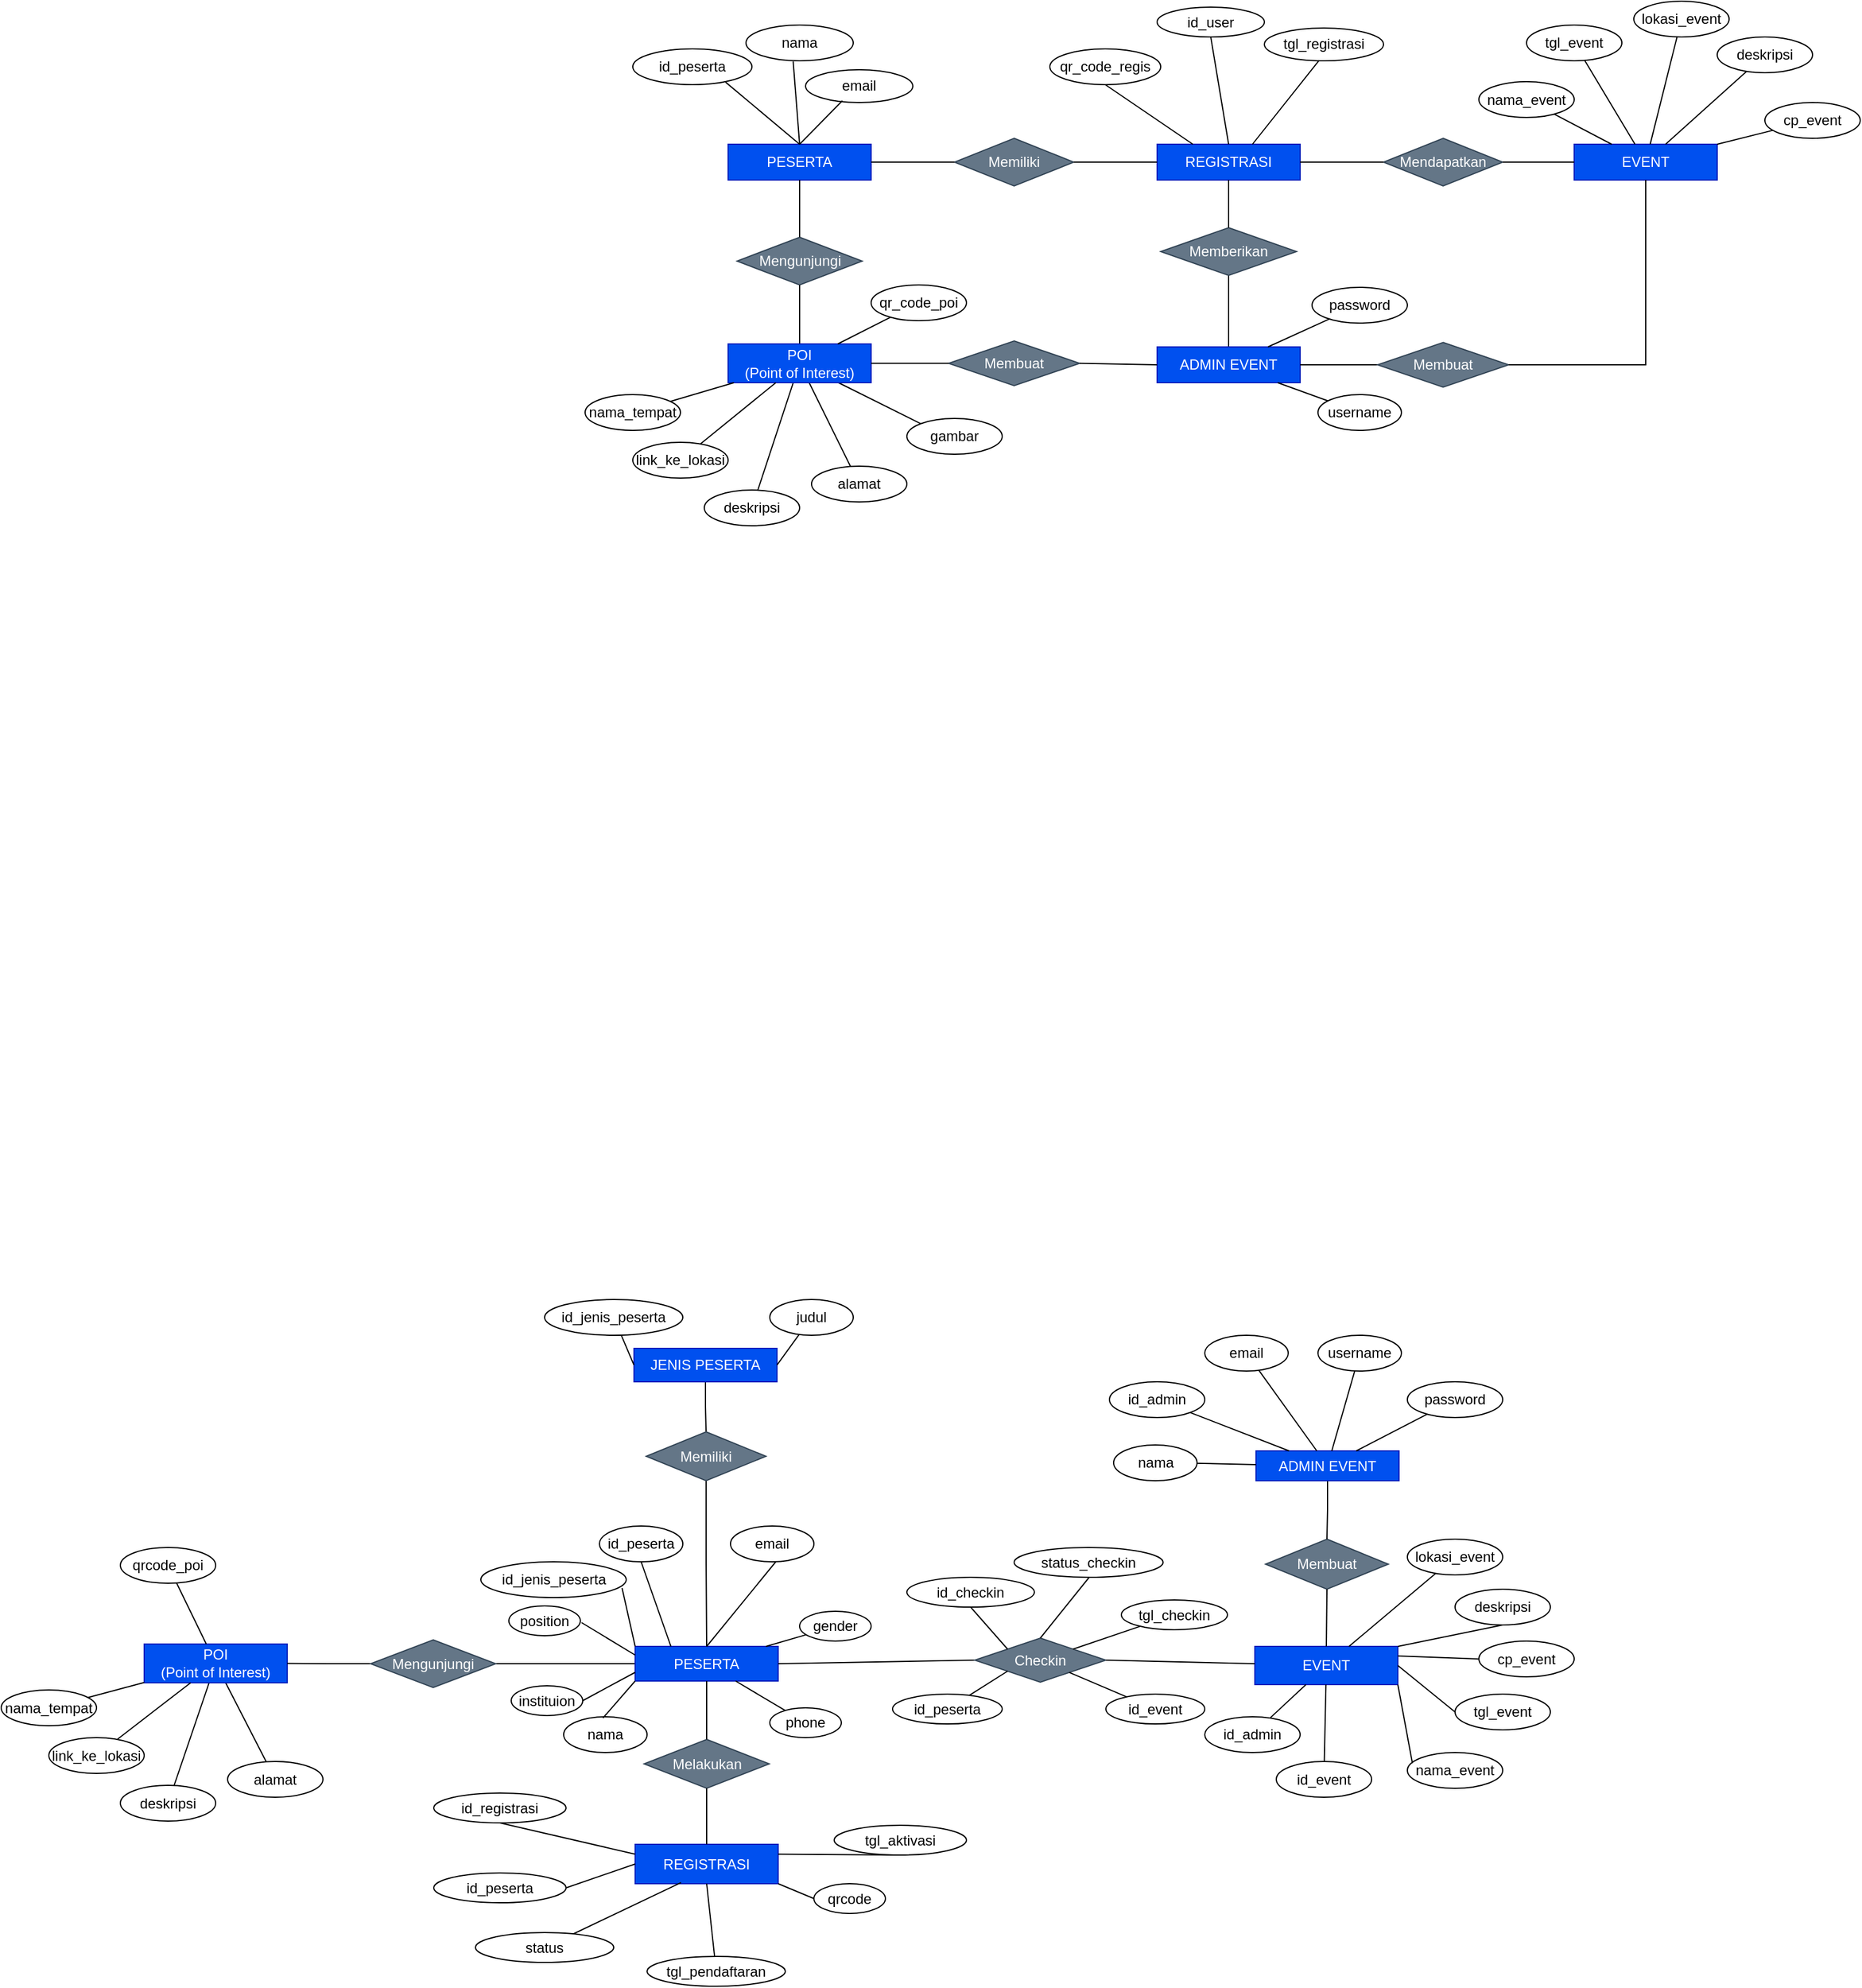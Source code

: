 <mxfile version="28.0.7">
  <diagram name="Page-1" id="OKyLxdBVDZKnVGsT_s5w">
    <mxGraphModel dx="1947" dy="681" grid="1" gridSize="10" guides="1" tooltips="1" connect="1" arrows="1" fold="1" page="1" pageScale="1" pageWidth="850" pageHeight="1100" math="0" shadow="0">
      <root>
        <mxCell id="0" />
        <mxCell id="1" parent="0" />
        <mxCell id="aQkHbzhZn3qy7GX3IeXV-1" value="PESERTA" style="rounded=0;whiteSpace=wrap;html=1;fillColor=#0050ef;strokeColor=#001DBC;fontColor=#ffffff;" vertex="1" parent="1">
          <mxGeometry x="130" y="260" width="120" height="30" as="geometry" />
        </mxCell>
        <mxCell id="aQkHbzhZn3qy7GX3IeXV-2" value="Memiliki" style="rhombus;whiteSpace=wrap;html=1;fillColor=#647687;fontColor=#ffffff;strokeColor=#314354;" vertex="1" parent="1">
          <mxGeometry x="320" y="255" width="100" height="40" as="geometry" />
        </mxCell>
        <mxCell id="aQkHbzhZn3qy7GX3IeXV-3" value="REGISTRASI" style="rounded=0;whiteSpace=wrap;html=1;fillColor=#0050ef;strokeColor=#001DBC;fontColor=#ffffff;" vertex="1" parent="1">
          <mxGeometry x="490" y="260" width="120" height="30" as="geometry" />
        </mxCell>
        <mxCell id="aQkHbzhZn3qy7GX3IeXV-4" value="" style="endArrow=none;html=1;rounded=0;entryX=0;entryY=0.5;entryDx=0;entryDy=0;exitX=1;exitY=0.5;exitDx=0;exitDy=0;" edge="1" parent="1" target="aQkHbzhZn3qy7GX3IeXV-2" source="aQkHbzhZn3qy7GX3IeXV-1">
          <mxGeometry width="50" height="50" relative="1" as="geometry">
            <mxPoint x="250" y="290" as="sourcePoint" />
            <mxPoint x="300" y="240" as="targetPoint" />
          </mxGeometry>
        </mxCell>
        <mxCell id="aQkHbzhZn3qy7GX3IeXV-5" value="id_peserta" style="ellipse;whiteSpace=wrap;html=1;" vertex="1" parent="1">
          <mxGeometry x="50" y="180" width="100" height="30" as="geometry" />
        </mxCell>
        <mxCell id="aQkHbzhZn3qy7GX3IeXV-6" value="nama" style="ellipse;whiteSpace=wrap;html=1;" vertex="1" parent="1">
          <mxGeometry x="145" y="160" width="90" height="30" as="geometry" />
        </mxCell>
        <mxCell id="aQkHbzhZn3qy7GX3IeXV-7" value="email" style="ellipse;whiteSpace=wrap;html=1;" vertex="1" parent="1">
          <mxGeometry x="195" y="197.5" width="90" height="27.5" as="geometry" />
        </mxCell>
        <mxCell id="aQkHbzhZn3qy7GX3IeXV-8" value="" style="endArrow=none;html=1;rounded=0;exitX=0.5;exitY=0;exitDx=0;exitDy=0;entryX=0.779;entryY=0.931;entryDx=0;entryDy=0;entryPerimeter=0;" edge="1" parent="1" source="aQkHbzhZn3qy7GX3IeXV-1" target="aQkHbzhZn3qy7GX3IeXV-5">
          <mxGeometry width="50" height="50" relative="1" as="geometry">
            <mxPoint x="80" y="270" as="sourcePoint" />
            <mxPoint x="130" y="220" as="targetPoint" />
          </mxGeometry>
        </mxCell>
        <mxCell id="aQkHbzhZn3qy7GX3IeXV-9" value="" style="endArrow=none;html=1;rounded=0;exitX=0.5;exitY=0;exitDx=0;exitDy=0;entryX=0.44;entryY=1.019;entryDx=0;entryDy=0;entryPerimeter=0;" edge="1" parent="1" source="aQkHbzhZn3qy7GX3IeXV-1" target="aQkHbzhZn3qy7GX3IeXV-6">
          <mxGeometry width="50" height="50" relative="1" as="geometry">
            <mxPoint x="150" y="260" as="sourcePoint" />
            <mxPoint x="200" y="210" as="targetPoint" />
          </mxGeometry>
        </mxCell>
        <mxCell id="aQkHbzhZn3qy7GX3IeXV-10" value="" style="endArrow=none;html=1;rounded=0;entryX=0.343;entryY=0.946;entryDx=0;entryDy=0;entryPerimeter=0;" edge="1" parent="1" target="aQkHbzhZn3qy7GX3IeXV-7">
          <mxGeometry width="50" height="50" relative="1" as="geometry">
            <mxPoint x="190" y="260" as="sourcePoint" />
            <mxPoint x="270" y="220" as="targetPoint" />
          </mxGeometry>
        </mxCell>
        <mxCell id="aQkHbzhZn3qy7GX3IeXV-11" value="" style="endArrow=none;html=1;rounded=0;entryX=0;entryY=0.5;entryDx=0;entryDy=0;exitX=1;exitY=0.5;exitDx=0;exitDy=0;" edge="1" parent="1" target="aQkHbzhZn3qy7GX3IeXV-3" source="aQkHbzhZn3qy7GX3IeXV-2">
          <mxGeometry width="50" height="50" relative="1" as="geometry">
            <mxPoint x="420" y="290" as="sourcePoint" />
            <mxPoint x="470" y="240" as="targetPoint" />
          </mxGeometry>
        </mxCell>
        <mxCell id="aQkHbzhZn3qy7GX3IeXV-12" value="Mendapatkan" style="rhombus;whiteSpace=wrap;html=1;fillColor=#647687;fontColor=#ffffff;strokeColor=#314354;" vertex="1" parent="1">
          <mxGeometry x="680" y="255" width="100" height="40" as="geometry" />
        </mxCell>
        <mxCell id="aQkHbzhZn3qy7GX3IeXV-13" value="EVENT" style="rounded=0;whiteSpace=wrap;html=1;fillColor=#0050ef;strokeColor=#001DBC;fontColor=#ffffff;" vertex="1" parent="1">
          <mxGeometry x="840" y="260" width="120" height="30" as="geometry" />
        </mxCell>
        <mxCell id="aQkHbzhZn3qy7GX3IeXV-14" value="" style="endArrow=none;html=1;rounded=0;entryX=0;entryY=0.5;entryDx=0;entryDy=0;exitX=1;exitY=0.5;exitDx=0;exitDy=0;" edge="1" parent="1" source="aQkHbzhZn3qy7GX3IeXV-3" target="aQkHbzhZn3qy7GX3IeXV-12">
          <mxGeometry width="50" height="50" relative="1" as="geometry">
            <mxPoint x="610" y="300" as="sourcePoint" />
            <mxPoint x="660" y="250" as="targetPoint" />
          </mxGeometry>
        </mxCell>
        <mxCell id="aQkHbzhZn3qy7GX3IeXV-15" value="" style="endArrow=none;html=1;rounded=0;exitX=1;exitY=0.5;exitDx=0;exitDy=0;entryX=0;entryY=0.5;entryDx=0;entryDy=0;" edge="1" parent="1" source="aQkHbzhZn3qy7GX3IeXV-12" target="aQkHbzhZn3qy7GX3IeXV-13">
          <mxGeometry width="50" height="50" relative="1" as="geometry">
            <mxPoint x="780" y="290" as="sourcePoint" />
            <mxPoint x="840" y="290" as="targetPoint" />
          </mxGeometry>
        </mxCell>
        <mxCell id="aQkHbzhZn3qy7GX3IeXV-17" value="qr_code_regis" style="ellipse;whiteSpace=wrap;html=1;" vertex="1" parent="1">
          <mxGeometry x="400" y="180" width="93" height="30" as="geometry" />
        </mxCell>
        <mxCell id="aQkHbzhZn3qy7GX3IeXV-18" value="id_user" style="ellipse;whiteSpace=wrap;html=1;" vertex="1" parent="1">
          <mxGeometry x="490" y="145" width="90" height="25" as="geometry" />
        </mxCell>
        <mxCell id="aQkHbzhZn3qy7GX3IeXV-19" value="tgl_registrasi" style="ellipse;whiteSpace=wrap;html=1;" vertex="1" parent="1">
          <mxGeometry x="580" y="162.5" width="100" height="27.5" as="geometry" />
        </mxCell>
        <mxCell id="aQkHbzhZn3qy7GX3IeXV-21" value="" style="endArrow=none;html=1;rounded=0;exitX=0.25;exitY=0;exitDx=0;exitDy=0;entryX=0.5;entryY=1;entryDx=0;entryDy=0;" edge="1" parent="1" source="aQkHbzhZn3qy7GX3IeXV-3" target="aQkHbzhZn3qy7GX3IeXV-17">
          <mxGeometry width="50" height="50" relative="1" as="geometry">
            <mxPoint x="470" y="260" as="sourcePoint" />
            <mxPoint x="520" y="210" as="targetPoint" />
          </mxGeometry>
        </mxCell>
        <mxCell id="aQkHbzhZn3qy7GX3IeXV-22" value="" style="endArrow=none;html=1;rounded=0;exitX=0.5;exitY=0;exitDx=0;exitDy=0;entryX=0.5;entryY=1;entryDx=0;entryDy=0;" edge="1" parent="1" source="aQkHbzhZn3qy7GX3IeXV-3" target="aQkHbzhZn3qy7GX3IeXV-18">
          <mxGeometry width="50" height="50" relative="1" as="geometry">
            <mxPoint x="560" y="250" as="sourcePoint" />
            <mxPoint x="570" y="230" as="targetPoint" />
          </mxGeometry>
        </mxCell>
        <mxCell id="aQkHbzhZn3qy7GX3IeXV-23" value="" style="endArrow=none;html=1;rounded=0;entryX=0.46;entryY=0.986;entryDx=0;entryDy=0;entryPerimeter=0;" edge="1" parent="1" target="aQkHbzhZn3qy7GX3IeXV-19">
          <mxGeometry width="50" height="50" relative="1" as="geometry">
            <mxPoint x="570" y="260" as="sourcePoint" />
            <mxPoint x="620" y="210" as="targetPoint" />
          </mxGeometry>
        </mxCell>
        <mxCell id="aQkHbzhZn3qy7GX3IeXV-24" value="Mengunjungi" style="rhombus;whiteSpace=wrap;html=1;fillColor=#647687;fontColor=#ffffff;strokeColor=#314354;" vertex="1" parent="1">
          <mxGeometry x="137.5" y="338" width="105" height="40" as="geometry" />
        </mxCell>
        <mxCell id="aQkHbzhZn3qy7GX3IeXV-68" style="edgeStyle=orthogonalEdgeStyle;rounded=0;orthogonalLoop=1;jettySize=auto;html=1;entryX=0.5;entryY=1;entryDx=0;entryDy=0;endArrow=none;endFill=0;" edge="1" parent="1" source="aQkHbzhZn3qy7GX3IeXV-25" target="aQkHbzhZn3qy7GX3IeXV-24">
          <mxGeometry relative="1" as="geometry" />
        </mxCell>
        <mxCell id="aQkHbzhZn3qy7GX3IeXV-74" style="rounded=0;orthogonalLoop=1;jettySize=auto;html=1;entryX=0;entryY=0;entryDx=0;entryDy=0;endArrow=none;endFill=0;" edge="1" parent="1" source="aQkHbzhZn3qy7GX3IeXV-25" target="aQkHbzhZn3qy7GX3IeXV-64">
          <mxGeometry relative="1" as="geometry" />
        </mxCell>
        <mxCell id="aQkHbzhZn3qy7GX3IeXV-75" style="rounded=0;orthogonalLoop=1;jettySize=auto;html=1;endArrow=none;endFill=0;" edge="1" parent="1" source="aQkHbzhZn3qy7GX3IeXV-25" target="aQkHbzhZn3qy7GX3IeXV-53">
          <mxGeometry relative="1" as="geometry" />
        </mxCell>
        <mxCell id="aQkHbzhZn3qy7GX3IeXV-76" style="rounded=0;orthogonalLoop=1;jettySize=auto;html=1;endArrow=none;endFill=0;" edge="1" parent="1" source="aQkHbzhZn3qy7GX3IeXV-25" target="aQkHbzhZn3qy7GX3IeXV-51">
          <mxGeometry relative="1" as="geometry" />
        </mxCell>
        <mxCell id="aQkHbzhZn3qy7GX3IeXV-25" value="POI&lt;div&gt;(Point of Interest)&lt;/div&gt;" style="rounded=0;whiteSpace=wrap;html=1;fillColor=#0050ef;strokeColor=#001DBC;fontColor=#ffffff;" vertex="1" parent="1">
          <mxGeometry x="130" y="427.5" width="120" height="32.5" as="geometry" />
        </mxCell>
        <mxCell id="aQkHbzhZn3qy7GX3IeXV-26" value="Membuat" style="rhombus;whiteSpace=wrap;html=1;fillColor=#647687;fontColor=#ffffff;strokeColor=#314354;" vertex="1" parent="1">
          <mxGeometry x="315" y="425" width="110" height="37.5" as="geometry" />
        </mxCell>
        <mxCell id="aQkHbzhZn3qy7GX3IeXV-67" style="edgeStyle=orthogonalEdgeStyle;rounded=0;orthogonalLoop=1;jettySize=auto;html=1;entryX=0.5;entryY=1;entryDx=0;entryDy=0;endArrow=none;endFill=0;" edge="1" parent="1" source="aQkHbzhZn3qy7GX3IeXV-27" target="aQkHbzhZn3qy7GX3IeXV-29">
          <mxGeometry relative="1" as="geometry" />
        </mxCell>
        <mxCell id="aQkHbzhZn3qy7GX3IeXV-27" value="ADMIN EVENT" style="rounded=0;whiteSpace=wrap;html=1;fillColor=#0050ef;strokeColor=#001DBC;fontColor=#ffffff;" vertex="1" parent="1">
          <mxGeometry x="490" y="430" width="120" height="30" as="geometry" />
        </mxCell>
        <mxCell id="aQkHbzhZn3qy7GX3IeXV-66" style="edgeStyle=orthogonalEdgeStyle;rounded=0;orthogonalLoop=1;jettySize=auto;html=1;endArrow=none;endFill=0;" edge="1" parent="1" source="aQkHbzhZn3qy7GX3IeXV-28" target="aQkHbzhZn3qy7GX3IeXV-27">
          <mxGeometry relative="1" as="geometry" />
        </mxCell>
        <mxCell id="aQkHbzhZn3qy7GX3IeXV-28" value="Membuat" style="rhombus;whiteSpace=wrap;html=1;fillColor=#647687;fontColor=#ffffff;strokeColor=#314354;" vertex="1" parent="1">
          <mxGeometry x="675" y="426.25" width="110" height="37.5" as="geometry" />
        </mxCell>
        <mxCell id="aQkHbzhZn3qy7GX3IeXV-29" value="Memberikan" style="rhombus;whiteSpace=wrap;html=1;fillColor=#647687;fontColor=#ffffff;strokeColor=#314354;" vertex="1" parent="1">
          <mxGeometry x="493" y="330" width="114" height="40" as="geometry" />
        </mxCell>
        <mxCell id="aQkHbzhZn3qy7GX3IeXV-30" value="" style="endArrow=none;html=1;rounded=0;exitX=0.5;exitY=0;exitDx=0;exitDy=0;entryX=0.5;entryY=1;entryDx=0;entryDy=0;" edge="1" parent="1" source="aQkHbzhZn3qy7GX3IeXV-24" target="aQkHbzhZn3qy7GX3IeXV-1">
          <mxGeometry width="50" height="50" relative="1" as="geometry">
            <mxPoint x="140" y="370" as="sourcePoint" />
            <mxPoint x="190" y="320" as="targetPoint" />
          </mxGeometry>
        </mxCell>
        <mxCell id="aQkHbzhZn3qy7GX3IeXV-32" value="" style="endArrow=none;html=1;rounded=0;entryX=0;entryY=0.5;entryDx=0;entryDy=0;exitX=1;exitY=0.5;exitDx=0;exitDy=0;" edge="1" parent="1" target="aQkHbzhZn3qy7GX3IeXV-26" source="aQkHbzhZn3qy7GX3IeXV-25">
          <mxGeometry width="50" height="50" relative="1" as="geometry">
            <mxPoint x="250" y="550" as="sourcePoint" />
            <mxPoint x="300" y="500" as="targetPoint" />
          </mxGeometry>
        </mxCell>
        <mxCell id="aQkHbzhZn3qy7GX3IeXV-33" value="" style="endArrow=none;html=1;rounded=0;entryX=0;entryY=0.5;entryDx=0;entryDy=0;exitX=1;exitY=0.5;exitDx=0;exitDy=0;" edge="1" parent="1" target="aQkHbzhZn3qy7GX3IeXV-27" source="aQkHbzhZn3qy7GX3IeXV-26">
          <mxGeometry width="50" height="50" relative="1" as="geometry">
            <mxPoint x="430" y="550" as="sourcePoint" />
            <mxPoint x="480" y="500" as="targetPoint" />
          </mxGeometry>
        </mxCell>
        <mxCell id="aQkHbzhZn3qy7GX3IeXV-36" value="" style="endArrow=none;html=1;rounded=0;exitX=0.5;exitY=0;exitDx=0;exitDy=0;entryX=0.5;entryY=1;entryDx=0;entryDy=0;" edge="1" parent="1" source="aQkHbzhZn3qy7GX3IeXV-29" target="aQkHbzhZn3qy7GX3IeXV-3">
          <mxGeometry width="50" height="50" relative="1" as="geometry">
            <mxPoint x="510" y="370" as="sourcePoint" />
            <mxPoint x="560" y="320" as="targetPoint" />
          </mxGeometry>
        </mxCell>
        <mxCell id="aQkHbzhZn3qy7GX3IeXV-37" value="" style="endArrow=none;html=1;rounded=0;entryX=0.5;entryY=1;entryDx=0;entryDy=0;exitX=1;exitY=0.5;exitDx=0;exitDy=0;" edge="1" parent="1" target="aQkHbzhZn3qy7GX3IeXV-13" source="aQkHbzhZn3qy7GX3IeXV-28">
          <mxGeometry width="50" height="50" relative="1" as="geometry">
            <mxPoint x="820" y="550" as="sourcePoint" />
            <mxPoint x="890" y="550" as="targetPoint" />
            <Array as="points">
              <mxPoint x="900" y="445" />
            </Array>
          </mxGeometry>
        </mxCell>
        <mxCell id="aQkHbzhZn3qy7GX3IeXV-86" style="rounded=0;orthogonalLoop=1;jettySize=auto;html=1;endArrow=none;endFill=0;" edge="1" parent="1" source="aQkHbzhZn3qy7GX3IeXV-39" target="aQkHbzhZn3qy7GX3IeXV-13">
          <mxGeometry relative="1" as="geometry" />
        </mxCell>
        <mxCell id="aQkHbzhZn3qy7GX3IeXV-39" value="nama_event" style="ellipse;whiteSpace=wrap;html=1;" vertex="1" parent="1">
          <mxGeometry x="760" y="207.5" width="80" height="30" as="geometry" />
        </mxCell>
        <mxCell id="aQkHbzhZn3qy7GX3IeXV-87" style="rounded=0;orthogonalLoop=1;jettySize=auto;html=1;endArrow=none;endFill=0;" edge="1" parent="1" source="aQkHbzhZn3qy7GX3IeXV-40" target="aQkHbzhZn3qy7GX3IeXV-13">
          <mxGeometry relative="1" as="geometry" />
        </mxCell>
        <mxCell id="aQkHbzhZn3qy7GX3IeXV-40" value="tgl_event" style="ellipse;whiteSpace=wrap;html=1;" vertex="1" parent="1">
          <mxGeometry x="800" y="160" width="80" height="30" as="geometry" />
        </mxCell>
        <mxCell id="aQkHbzhZn3qy7GX3IeXV-88" style="rounded=0;orthogonalLoop=1;jettySize=auto;html=1;endArrow=none;endFill=0;" edge="1" parent="1" source="aQkHbzhZn3qy7GX3IeXV-41" target="aQkHbzhZn3qy7GX3IeXV-13">
          <mxGeometry relative="1" as="geometry" />
        </mxCell>
        <mxCell id="aQkHbzhZn3qy7GX3IeXV-41" value="lokasi_event" style="ellipse;whiteSpace=wrap;html=1;" vertex="1" parent="1">
          <mxGeometry x="890" y="140" width="80" height="30" as="geometry" />
        </mxCell>
        <mxCell id="aQkHbzhZn3qy7GX3IeXV-89" style="rounded=0;orthogonalLoop=1;jettySize=auto;html=1;endArrow=none;endFill=0;" edge="1" parent="1" source="aQkHbzhZn3qy7GX3IeXV-42" target="aQkHbzhZn3qy7GX3IeXV-13">
          <mxGeometry relative="1" as="geometry" />
        </mxCell>
        <mxCell id="aQkHbzhZn3qy7GX3IeXV-42" value="deskripsi" style="ellipse;whiteSpace=wrap;html=1;" vertex="1" parent="1">
          <mxGeometry x="960" y="170" width="80" height="30" as="geometry" />
        </mxCell>
        <mxCell id="aQkHbzhZn3qy7GX3IeXV-90" style="rounded=0;orthogonalLoop=1;jettySize=auto;html=1;endArrow=none;endFill=0;" edge="1" parent="1" source="aQkHbzhZn3qy7GX3IeXV-43" target="aQkHbzhZn3qy7GX3IeXV-13">
          <mxGeometry relative="1" as="geometry" />
        </mxCell>
        <mxCell id="aQkHbzhZn3qy7GX3IeXV-43" value="cp_event" style="ellipse;whiteSpace=wrap;html=1;" vertex="1" parent="1">
          <mxGeometry x="1000" y="225" width="80" height="30" as="geometry" />
        </mxCell>
        <mxCell id="aQkHbzhZn3qy7GX3IeXV-73" style="rounded=0;orthogonalLoop=1;jettySize=auto;html=1;endArrow=none;endFill=0;" edge="1" parent="1" source="aQkHbzhZn3qy7GX3IeXV-50" target="aQkHbzhZn3qy7GX3IeXV-25">
          <mxGeometry relative="1" as="geometry" />
        </mxCell>
        <mxCell id="aQkHbzhZn3qy7GX3IeXV-50" value="nama_tempat" style="ellipse;whiteSpace=wrap;html=1;" vertex="1" parent="1">
          <mxGeometry x="10" y="470" width="80" height="30" as="geometry" />
        </mxCell>
        <mxCell id="aQkHbzhZn3qy7GX3IeXV-51" value="deskripsi" style="ellipse;whiteSpace=wrap;html=1;" vertex="1" parent="1">
          <mxGeometry x="110" y="550" width="80" height="30" as="geometry" />
        </mxCell>
        <mxCell id="aQkHbzhZn3qy7GX3IeXV-77" style="rounded=0;orthogonalLoop=1;jettySize=auto;html=1;endArrow=none;endFill=0;" edge="1" parent="1" source="aQkHbzhZn3qy7GX3IeXV-52" target="aQkHbzhZn3qy7GX3IeXV-25">
          <mxGeometry relative="1" as="geometry" />
        </mxCell>
        <mxCell id="aQkHbzhZn3qy7GX3IeXV-52" value="link_ke_lokasi" style="ellipse;whiteSpace=wrap;html=1;" vertex="1" parent="1">
          <mxGeometry x="50" y="510" width="80" height="30" as="geometry" />
        </mxCell>
        <mxCell id="aQkHbzhZn3qy7GX3IeXV-53" value="alamat" style="ellipse;whiteSpace=wrap;html=1;" vertex="1" parent="1">
          <mxGeometry x="200" y="530" width="80" height="30" as="geometry" />
        </mxCell>
        <mxCell id="aQkHbzhZn3qy7GX3IeXV-71" style="rounded=0;orthogonalLoop=1;jettySize=auto;html=1;endArrow=none;endFill=0;" edge="1" parent="1" source="aQkHbzhZn3qy7GX3IeXV-59" target="aQkHbzhZn3qy7GX3IeXV-27">
          <mxGeometry relative="1" as="geometry" />
        </mxCell>
        <mxCell id="aQkHbzhZn3qy7GX3IeXV-59" value="username" style="ellipse;whiteSpace=wrap;html=1;" vertex="1" parent="1">
          <mxGeometry x="625" y="470" width="70" height="30" as="geometry" />
        </mxCell>
        <mxCell id="aQkHbzhZn3qy7GX3IeXV-70" style="rounded=0;orthogonalLoop=1;jettySize=auto;html=1;endArrow=none;endFill=0;" edge="1" parent="1" source="aQkHbzhZn3qy7GX3IeXV-60" target="aQkHbzhZn3qy7GX3IeXV-27">
          <mxGeometry relative="1" as="geometry" />
        </mxCell>
        <mxCell id="aQkHbzhZn3qy7GX3IeXV-60" value="password" style="ellipse;whiteSpace=wrap;html=1;" vertex="1" parent="1">
          <mxGeometry x="620" y="380" width="80" height="30" as="geometry" />
        </mxCell>
        <mxCell id="aQkHbzhZn3qy7GX3IeXV-64" value="gambar" style="ellipse;whiteSpace=wrap;html=1;" vertex="1" parent="1">
          <mxGeometry x="280" y="490" width="80" height="30" as="geometry" />
        </mxCell>
        <mxCell id="aQkHbzhZn3qy7GX3IeXV-79" style="rounded=0;orthogonalLoop=1;jettySize=auto;html=1;endArrow=none;endFill=0;" edge="1" parent="1" source="aQkHbzhZn3qy7GX3IeXV-78" target="aQkHbzhZn3qy7GX3IeXV-25">
          <mxGeometry relative="1" as="geometry" />
        </mxCell>
        <mxCell id="aQkHbzhZn3qy7GX3IeXV-78" value="qr_code_poi" style="ellipse;whiteSpace=wrap;html=1;" vertex="1" parent="1">
          <mxGeometry x="250" y="378" width="80" height="30" as="geometry" />
        </mxCell>
        <mxCell id="aQkHbzhZn3qy7GX3IeXV-84" style="edgeStyle=orthogonalEdgeStyle;rounded=0;orthogonalLoop=1;jettySize=auto;html=1;exitX=0.5;exitY=1;exitDx=0;exitDy=0;" edge="1" parent="1" source="aQkHbzhZn3qy7GX3IeXV-41" target="aQkHbzhZn3qy7GX3IeXV-41">
          <mxGeometry relative="1" as="geometry" />
        </mxCell>
        <mxCell id="aQkHbzhZn3qy7GX3IeXV-211" style="edgeStyle=orthogonalEdgeStyle;rounded=0;orthogonalLoop=1;jettySize=auto;html=1;entryX=1;entryY=0.5;entryDx=0;entryDy=0;endArrow=none;endFill=0;" edge="1" parent="1" source="aQkHbzhZn3qy7GX3IeXV-92" target="aQkHbzhZn3qy7GX3IeXV-210">
          <mxGeometry relative="1" as="geometry" />
        </mxCell>
        <mxCell id="aQkHbzhZn3qy7GX3IeXV-92" value="PESERTA" style="rounded=0;whiteSpace=wrap;html=1;fillColor=#0050ef;fontColor=#ffffff;strokeColor=#001DBC;" vertex="1" parent="1">
          <mxGeometry x="52" y="1520" width="120" height="29" as="geometry" />
        </mxCell>
        <mxCell id="aQkHbzhZn3qy7GX3IeXV-93" value="REGISTRASI" style="rounded=0;whiteSpace=wrap;html=1;fillColor=#0050ef;fontColor=#ffffff;strokeColor=#001DBC;" vertex="1" parent="1">
          <mxGeometry x="52" y="1686" width="120" height="33" as="geometry" />
        </mxCell>
        <mxCell id="aQkHbzhZn3qy7GX3IeXV-94" value="" style="endArrow=none;html=1;rounded=0;entryX=0;entryY=0.5;entryDx=0;entryDy=0;exitX=1;exitY=0.5;exitDx=0;exitDy=0;" edge="1" parent="1" target="aQkHbzhZn3qy7GX3IeXV-101" source="aQkHbzhZn3qy7GX3IeXV-92">
          <mxGeometry width="50" height="50" relative="1" as="geometry">
            <mxPoint x="172" y="1519" as="sourcePoint" />
            <mxPoint x="249" y="1512" as="targetPoint" />
          </mxGeometry>
        </mxCell>
        <mxCell id="aQkHbzhZn3qy7GX3IeXV-95" value="id_peserta" style="ellipse;whiteSpace=wrap;html=1;" vertex="1" parent="1">
          <mxGeometry x="22" y="1419" width="70" height="30" as="geometry" />
        </mxCell>
        <mxCell id="aQkHbzhZn3qy7GX3IeXV-96" value="nama" style="ellipse;whiteSpace=wrap;html=1;" vertex="1" parent="1">
          <mxGeometry x="-8" y="1579" width="70" height="30" as="geometry" />
        </mxCell>
        <mxCell id="aQkHbzhZn3qy7GX3IeXV-97" value="email" style="ellipse;whiteSpace=wrap;html=1;" vertex="1" parent="1">
          <mxGeometry x="132" y="1419" width="70" height="30" as="geometry" />
        </mxCell>
        <mxCell id="aQkHbzhZn3qy7GX3IeXV-98" value="" style="endArrow=none;html=1;rounded=0;exitX=0.25;exitY=0;exitDx=0;exitDy=0;entryX=0.5;entryY=1;entryDx=0;entryDy=0;" edge="1" parent="1" source="aQkHbzhZn3qy7GX3IeXV-92" target="aQkHbzhZn3qy7GX3IeXV-95">
          <mxGeometry width="50" height="50" relative="1" as="geometry">
            <mxPoint x="2" y="1499" as="sourcePoint" />
            <mxPoint x="52" y="1449" as="targetPoint" />
          </mxGeometry>
        </mxCell>
        <mxCell id="aQkHbzhZn3qy7GX3IeXV-100" value="" style="endArrow=none;html=1;rounded=0;exitX=0.5;exitY=0;exitDx=0;exitDy=0;" edge="1" parent="1" source="aQkHbzhZn3qy7GX3IeXV-92">
          <mxGeometry width="50" height="50" relative="1" as="geometry">
            <mxPoint x="130" y="1489" as="sourcePoint" />
            <mxPoint x="170" y="1449" as="targetPoint" />
          </mxGeometry>
        </mxCell>
        <mxCell id="aQkHbzhZn3qy7GX3IeXV-101" value="Checkin" style="rhombus;whiteSpace=wrap;html=1;fillColor=#647687;fontColor=#ffffff;strokeColor=#314354;" vertex="1" parent="1">
          <mxGeometry x="337" y="1513" width="110" height="37" as="geometry" />
        </mxCell>
        <mxCell id="aQkHbzhZn3qy7GX3IeXV-102" value="EVENT" style="rounded=0;whiteSpace=wrap;html=1;fillColor=#0050ef;fontColor=#ffffff;strokeColor=#001DBC;" vertex="1" parent="1">
          <mxGeometry x="572" y="1520" width="120" height="32" as="geometry" />
        </mxCell>
        <mxCell id="aQkHbzhZn3qy7GX3IeXV-103" value="instituion" style="ellipse;whiteSpace=wrap;html=1;" vertex="1" parent="1">
          <mxGeometry x="-52" y="1553" width="60" height="25" as="geometry" />
        </mxCell>
        <mxCell id="aQkHbzhZn3qy7GX3IeXV-104" value="position" style="ellipse;whiteSpace=wrap;html=1;" vertex="1" parent="1">
          <mxGeometry x="-54" y="1486" width="60" height="25" as="geometry" />
        </mxCell>
        <mxCell id="aQkHbzhZn3qy7GX3IeXV-105" value="Membuat" style="rhombus;whiteSpace=wrap;html=1;fillColor=#647687;fontColor=#ffffff;strokeColor=#314354;" vertex="1" parent="1">
          <mxGeometry x="581" y="1430" width="103" height="42" as="geometry" />
        </mxCell>
        <mxCell id="aQkHbzhZn3qy7GX3IeXV-177" style="rounded=0;orthogonalLoop=1;jettySize=auto;html=1;endArrow=none;endFill=0;" edge="1" parent="1" source="aQkHbzhZn3qy7GX3IeXV-106" target="aQkHbzhZn3qy7GX3IeXV-102">
          <mxGeometry relative="1" as="geometry" />
        </mxCell>
        <mxCell id="aQkHbzhZn3qy7GX3IeXV-106" value="id_event" style="ellipse;whiteSpace=wrap;html=1;" vertex="1" parent="1">
          <mxGeometry x="590" y="1616.5" width="80" height="30" as="geometry" />
        </mxCell>
        <mxCell id="aQkHbzhZn3qy7GX3IeXV-107" value="nama_event" style="ellipse;whiteSpace=wrap;html=1;" vertex="1" parent="1">
          <mxGeometry x="700" y="1609" width="80" height="30" as="geometry" />
        </mxCell>
        <mxCell id="aQkHbzhZn3qy7GX3IeXV-108" value="tgl_event" style="ellipse;whiteSpace=wrap;html=1;" vertex="1" parent="1">
          <mxGeometry x="740" y="1560" width="80" height="30" as="geometry" />
        </mxCell>
        <mxCell id="aQkHbzhZn3qy7GX3IeXV-180" style="rounded=0;orthogonalLoop=1;jettySize=auto;html=1;endArrow=none;endFill=0;" edge="1" parent="1" source="aQkHbzhZn3qy7GX3IeXV-109" target="aQkHbzhZn3qy7GX3IeXV-102">
          <mxGeometry relative="1" as="geometry" />
        </mxCell>
        <mxCell id="aQkHbzhZn3qy7GX3IeXV-109" value="lokasi_event" style="ellipse;whiteSpace=wrap;html=1;" vertex="1" parent="1">
          <mxGeometry x="700" y="1430" width="80" height="30" as="geometry" />
        </mxCell>
        <mxCell id="aQkHbzhZn3qy7GX3IeXV-110" value="deskripsi" style="ellipse;whiteSpace=wrap;html=1;" vertex="1" parent="1">
          <mxGeometry x="740" y="1472" width="80" height="30" as="geometry" />
        </mxCell>
        <mxCell id="aQkHbzhZn3qy7GX3IeXV-111" value="cp_event" style="ellipse;whiteSpace=wrap;html=1;" vertex="1" parent="1">
          <mxGeometry x="760" y="1515.5" width="80" height="30" as="geometry" />
        </mxCell>
        <mxCell id="aQkHbzhZn3qy7GX3IeXV-112" value="" style="endArrow=none;html=1;rounded=0;entryX=0.5;entryY=1;entryDx=0;entryDy=0;exitX=1;exitY=0;exitDx=0;exitDy=0;" edge="1" parent="1" source="aQkHbzhZn3qy7GX3IeXV-102" target="aQkHbzhZn3qy7GX3IeXV-110">
          <mxGeometry width="50" height="50" relative="1" as="geometry">
            <mxPoint x="677" y="1524" as="sourcePoint" />
            <mxPoint x="727" y="1474" as="targetPoint" />
          </mxGeometry>
        </mxCell>
        <mxCell id="aQkHbzhZn3qy7GX3IeXV-191" style="rounded=0;orthogonalLoop=1;jettySize=auto;html=1;endArrow=none;endFill=0;" edge="1" parent="1" source="aQkHbzhZn3qy7GX3IeXV-113" target="aQkHbzhZn3qy7GX3IeXV-92">
          <mxGeometry relative="1" as="geometry" />
        </mxCell>
        <mxCell id="aQkHbzhZn3qy7GX3IeXV-113" value="gender" style="ellipse;whiteSpace=wrap;html=1;" vertex="1" parent="1">
          <mxGeometry x="190" y="1490.5" width="60" height="25" as="geometry" />
        </mxCell>
        <mxCell id="aQkHbzhZn3qy7GX3IeXV-114" value="tgl_aktivasi" style="ellipse;whiteSpace=wrap;html=1;" vertex="1" parent="1">
          <mxGeometry x="219" y="1670" width="111" height="25" as="geometry" />
        </mxCell>
        <mxCell id="aQkHbzhZn3qy7GX3IeXV-208" style="rounded=0;orthogonalLoop=1;jettySize=auto;html=1;endArrow=none;endFill=0;" edge="1" parent="1" source="aQkHbzhZn3qy7GX3IeXV-115" target="aQkHbzhZn3qy7GX3IeXV-92">
          <mxGeometry relative="1" as="geometry" />
        </mxCell>
        <mxCell id="aQkHbzhZn3qy7GX3IeXV-115" value="phone" style="ellipse;whiteSpace=wrap;html=1;" vertex="1" parent="1">
          <mxGeometry x="165" y="1571.5" width="60" height="25" as="geometry" />
        </mxCell>
        <mxCell id="aQkHbzhZn3qy7GX3IeXV-116" value="" style="endArrow=none;html=1;rounded=0;exitX=1;exitY=0.25;exitDx=0;exitDy=0;entryX=0.5;entryY=1;entryDx=0;entryDy=0;" edge="1" parent="1" source="aQkHbzhZn3qy7GX3IeXV-93" target="aQkHbzhZn3qy7GX3IeXV-114">
          <mxGeometry width="50" height="50" relative="1" as="geometry">
            <mxPoint x="166" y="1813" as="sourcePoint" />
            <mxPoint x="216" y="1763" as="targetPoint" />
          </mxGeometry>
        </mxCell>
        <mxCell id="aQkHbzhZn3qy7GX3IeXV-176" style="edgeStyle=orthogonalEdgeStyle;rounded=0;orthogonalLoop=1;jettySize=auto;html=1;endArrow=none;endFill=0;" edge="1" parent="1" source="aQkHbzhZn3qy7GX3IeXV-117" target="aQkHbzhZn3qy7GX3IeXV-105">
          <mxGeometry relative="1" as="geometry" />
        </mxCell>
        <mxCell id="aQkHbzhZn3qy7GX3IeXV-117" value="ADMIN EVENT" style="rounded=0;whiteSpace=wrap;html=1;fillColor=#0050ef;fontColor=#ffffff;strokeColor=#001DBC;" vertex="1" parent="1">
          <mxGeometry x="573" y="1356" width="120" height="25" as="geometry" />
        </mxCell>
        <mxCell id="aQkHbzhZn3qy7GX3IeXV-188" style="rounded=0;orthogonalLoop=1;jettySize=auto;html=1;endArrow=none;endFill=0;" edge="1" parent="1" source="aQkHbzhZn3qy7GX3IeXV-118" target="aQkHbzhZn3qy7GX3IeXV-117">
          <mxGeometry relative="1" as="geometry" />
        </mxCell>
        <mxCell id="aQkHbzhZn3qy7GX3IeXV-118" value="id_admin" style="ellipse;whiteSpace=wrap;html=1;" vertex="1" parent="1">
          <mxGeometry x="450" y="1298" width="80" height="30" as="geometry" />
        </mxCell>
        <mxCell id="aQkHbzhZn3qy7GX3IeXV-186" style="rounded=0;orthogonalLoop=1;jettySize=auto;html=1;endArrow=none;endFill=0;" edge="1" parent="1" source="aQkHbzhZn3qy7GX3IeXV-119" target="aQkHbzhZn3qy7GX3IeXV-117">
          <mxGeometry relative="1" as="geometry" />
        </mxCell>
        <mxCell id="aQkHbzhZn3qy7GX3IeXV-119" value="username" style="ellipse;whiteSpace=wrap;html=1;" vertex="1" parent="1">
          <mxGeometry x="625" y="1259" width="70" height="30" as="geometry" />
        </mxCell>
        <mxCell id="aQkHbzhZn3qy7GX3IeXV-185" style="rounded=0;orthogonalLoop=1;jettySize=auto;html=1;endArrow=none;endFill=0;" edge="1" parent="1" source="aQkHbzhZn3qy7GX3IeXV-120" target="aQkHbzhZn3qy7GX3IeXV-117">
          <mxGeometry relative="1" as="geometry" />
        </mxCell>
        <mxCell id="aQkHbzhZn3qy7GX3IeXV-120" value="password" style="ellipse;whiteSpace=wrap;html=1;" vertex="1" parent="1">
          <mxGeometry x="700" y="1298" width="80" height="30" as="geometry" />
        </mxCell>
        <mxCell id="aQkHbzhZn3qy7GX3IeXV-189" style="rounded=0;orthogonalLoop=1;jettySize=auto;html=1;endArrow=none;endFill=0;" edge="1" parent="1" source="aQkHbzhZn3qy7GX3IeXV-121" target="aQkHbzhZn3qy7GX3IeXV-117">
          <mxGeometry relative="1" as="geometry" />
        </mxCell>
        <mxCell id="aQkHbzhZn3qy7GX3IeXV-121" value="nama" style="ellipse;whiteSpace=wrap;html=1;" vertex="1" parent="1">
          <mxGeometry x="453.5" y="1351" width="70" height="30" as="geometry" />
        </mxCell>
        <mxCell id="aQkHbzhZn3qy7GX3IeXV-187" style="rounded=0;orthogonalLoop=1;jettySize=auto;html=1;endArrow=none;endFill=0;" edge="1" parent="1" source="aQkHbzhZn3qy7GX3IeXV-122" target="aQkHbzhZn3qy7GX3IeXV-117">
          <mxGeometry relative="1" as="geometry" />
        </mxCell>
        <mxCell id="aQkHbzhZn3qy7GX3IeXV-122" value="email" style="ellipse;whiteSpace=wrap;html=1;" vertex="1" parent="1">
          <mxGeometry x="530" y="1259" width="70" height="30" as="geometry" />
        </mxCell>
        <mxCell id="aQkHbzhZn3qy7GX3IeXV-128" value="" style="endArrow=none;html=1;rounded=0;entryX=0;entryY=0.5;entryDx=0;entryDy=0;exitX=1;exitY=0.5;exitDx=0;exitDy=0;" edge="1" parent="1" source="aQkHbzhZn3qy7GX3IeXV-102" target="aQkHbzhZn3qy7GX3IeXV-108">
          <mxGeometry width="50" height="50" relative="1" as="geometry">
            <mxPoint x="708" y="1494" as="sourcePoint" />
            <mxPoint x="758" y="1444" as="targetPoint" />
          </mxGeometry>
        </mxCell>
        <mxCell id="aQkHbzhZn3qy7GX3IeXV-129" value="" style="endArrow=none;html=1;rounded=0;entryX=0;entryY=0.5;entryDx=0;entryDy=0;exitX=1;exitY=0.25;exitDx=0;exitDy=0;" edge="1" parent="1" source="aQkHbzhZn3qy7GX3IeXV-102" target="aQkHbzhZn3qy7GX3IeXV-111">
          <mxGeometry width="50" height="50" relative="1" as="geometry">
            <mxPoint x="704" y="1494" as="sourcePoint" />
            <mxPoint x="754" y="1444" as="targetPoint" />
          </mxGeometry>
        </mxCell>
        <mxCell id="aQkHbzhZn3qy7GX3IeXV-131" value="qrcode" style="ellipse;whiteSpace=wrap;html=1;" vertex="1" parent="1">
          <mxGeometry x="202" y="1719" width="60" height="25" as="geometry" />
        </mxCell>
        <mxCell id="aQkHbzhZn3qy7GX3IeXV-181" style="rounded=0;orthogonalLoop=1;jettySize=auto;html=1;entryX=0;entryY=1;entryDx=0;entryDy=0;endArrow=none;endFill=0;" edge="1" parent="1" source="aQkHbzhZn3qy7GX3IeXV-132" target="aQkHbzhZn3qy7GX3IeXV-101">
          <mxGeometry relative="1" as="geometry" />
        </mxCell>
        <mxCell id="aQkHbzhZn3qy7GX3IeXV-132" value="id_peserta" style="ellipse;whiteSpace=wrap;html=1;" vertex="1" parent="1">
          <mxGeometry x="268" y="1560" width="92" height="25" as="geometry" />
        </mxCell>
        <mxCell id="aQkHbzhZn3qy7GX3IeXV-182" style="rounded=0;orthogonalLoop=1;jettySize=auto;html=1;endArrow=none;endFill=0;" edge="1" parent="1" source="aQkHbzhZn3qy7GX3IeXV-133" target="aQkHbzhZn3qy7GX3IeXV-101">
          <mxGeometry relative="1" as="geometry" />
        </mxCell>
        <mxCell id="aQkHbzhZn3qy7GX3IeXV-133" value="id_event" style="ellipse;whiteSpace=wrap;html=1;" vertex="1" parent="1">
          <mxGeometry x="447" y="1560" width="83" height="25" as="geometry" />
        </mxCell>
        <mxCell id="aQkHbzhZn3qy7GX3IeXV-134" value="id_checkin" style="ellipse;whiteSpace=wrap;html=1;" vertex="1" parent="1">
          <mxGeometry x="280" y="1462" width="107" height="25" as="geometry" />
        </mxCell>
        <mxCell id="aQkHbzhZn3qy7GX3IeXV-135" value="id_jenis_peserta" style="ellipse;whiteSpace=wrap;html=1;" vertex="1" parent="1">
          <mxGeometry x="-77.5" y="1449" width="122" height="30" as="geometry" />
        </mxCell>
        <mxCell id="aQkHbzhZn3qy7GX3IeXV-172" style="edgeStyle=orthogonalEdgeStyle;rounded=0;orthogonalLoop=1;jettySize=auto;html=1;entryX=0.5;entryY=0;entryDx=0;entryDy=0;endArrow=none;endFill=0;" edge="1" parent="1" source="aQkHbzhZn3qy7GX3IeXV-136" target="aQkHbzhZn3qy7GX3IeXV-143">
          <mxGeometry relative="1" as="geometry" />
        </mxCell>
        <mxCell id="aQkHbzhZn3qy7GX3IeXV-136" value="JENIS PESERTA" style="rounded=0;whiteSpace=wrap;html=1;fillColor=#0050ef;fontColor=#ffffff;strokeColor=#001DBC;" vertex="1" parent="1">
          <mxGeometry x="51" y="1270" width="120" height="28" as="geometry" />
        </mxCell>
        <mxCell id="aQkHbzhZn3qy7GX3IeXV-137" value="tgl_pendaftaran" style="ellipse;whiteSpace=wrap;html=1;" vertex="1" parent="1">
          <mxGeometry x="62" y="1780" width="116" height="25" as="geometry" />
        </mxCell>
        <mxCell id="aQkHbzhZn3qy7GX3IeXV-193" style="rounded=0;orthogonalLoop=1;jettySize=auto;html=1;entryX=1;entryY=0.5;entryDx=0;entryDy=0;endArrow=none;endFill=0;" edge="1" parent="1" source="aQkHbzhZn3qy7GX3IeXV-138" target="aQkHbzhZn3qy7GX3IeXV-136">
          <mxGeometry relative="1" as="geometry" />
        </mxCell>
        <mxCell id="aQkHbzhZn3qy7GX3IeXV-138" value="judul" style="ellipse;whiteSpace=wrap;html=1;" vertex="1" parent="1">
          <mxGeometry x="165" y="1229" width="70" height="30" as="geometry" />
        </mxCell>
        <mxCell id="aQkHbzhZn3qy7GX3IeXV-179" style="rounded=0;orthogonalLoop=1;jettySize=auto;html=1;entryX=0.321;entryY=0.973;entryDx=0;entryDy=0;endArrow=none;endFill=0;entryPerimeter=0;" edge="1" parent="1" source="aQkHbzhZn3qy7GX3IeXV-139" target="aQkHbzhZn3qy7GX3IeXV-93">
          <mxGeometry relative="1" as="geometry" />
        </mxCell>
        <mxCell id="aQkHbzhZn3qy7GX3IeXV-139" value="status" style="ellipse;whiteSpace=wrap;html=1;" vertex="1" parent="1">
          <mxGeometry x="-82" y="1760" width="116" height="25" as="geometry" />
        </mxCell>
        <mxCell id="aQkHbzhZn3qy7GX3IeXV-140" value="status_checkin" style="ellipse;whiteSpace=wrap;html=1;" vertex="1" parent="1">
          <mxGeometry x="370" y="1437" width="125" height="25" as="geometry" />
        </mxCell>
        <mxCell id="aQkHbzhZn3qy7GX3IeXV-141" value="tgl_checkin" style="ellipse;whiteSpace=wrap;html=1;" vertex="1" parent="1">
          <mxGeometry x="460" y="1481" width="89" height="25" as="geometry" />
        </mxCell>
        <mxCell id="aQkHbzhZn3qy7GX3IeXV-142" value="Melakukan" style="rhombus;whiteSpace=wrap;html=1;fillColor=#647687;fontColor=#ffffff;strokeColor=#314354;" vertex="1" parent="1">
          <mxGeometry x="59.5" y="1598" width="105" height="41" as="geometry" />
        </mxCell>
        <mxCell id="aQkHbzhZn3qy7GX3IeXV-173" style="edgeStyle=orthogonalEdgeStyle;rounded=0;orthogonalLoop=1;jettySize=auto;html=1;entryX=0.5;entryY=0;entryDx=0;entryDy=0;endArrow=none;endFill=0;" edge="1" parent="1" source="aQkHbzhZn3qy7GX3IeXV-143" target="aQkHbzhZn3qy7GX3IeXV-92">
          <mxGeometry relative="1" as="geometry" />
        </mxCell>
        <mxCell id="aQkHbzhZn3qy7GX3IeXV-143" value="Memiliki" style="rhombus;whiteSpace=wrap;html=1;fillColor=#647687;fontColor=#ffffff;strokeColor=#314354;" vertex="1" parent="1">
          <mxGeometry x="61.25" y="1340" width="100.5" height="41" as="geometry" />
        </mxCell>
        <mxCell id="aQkHbzhZn3qy7GX3IeXV-192" style="rounded=0;orthogonalLoop=1;jettySize=auto;html=1;entryX=0;entryY=0.5;entryDx=0;entryDy=0;endArrow=none;endFill=0;" edge="1" parent="1" source="aQkHbzhZn3qy7GX3IeXV-144" target="aQkHbzhZn3qy7GX3IeXV-136">
          <mxGeometry relative="1" as="geometry" />
        </mxCell>
        <mxCell id="aQkHbzhZn3qy7GX3IeXV-144" value="id_jenis_peserta" style="ellipse;whiteSpace=wrap;html=1;" vertex="1" parent="1">
          <mxGeometry x="-24" y="1229" width="116" height="30" as="geometry" />
        </mxCell>
        <mxCell id="aQkHbzhZn3qy7GX3IeXV-145" value="id_registrasi" style="ellipse;whiteSpace=wrap;html=1;" vertex="1" parent="1">
          <mxGeometry x="-117" y="1643" width="111" height="25" as="geometry" />
        </mxCell>
        <mxCell id="aQkHbzhZn3qy7GX3IeXV-146" value="id_peserta" style="ellipse;whiteSpace=wrap;html=1;" vertex="1" parent="1">
          <mxGeometry x="-117" y="1710" width="111" height="25" as="geometry" />
        </mxCell>
        <mxCell id="aQkHbzhZn3qy7GX3IeXV-150" value="" style="endArrow=none;html=1;rounded=0;exitX=0;exitY=0;exitDx=0;exitDy=0;" edge="1" parent="1" source="aQkHbzhZn3qy7GX3IeXV-92">
          <mxGeometry width="50" height="50" relative="1" as="geometry">
            <mxPoint x="-9" y="1521" as="sourcePoint" />
            <mxPoint x="41" y="1471" as="targetPoint" />
          </mxGeometry>
        </mxCell>
        <mxCell id="aQkHbzhZn3qy7GX3IeXV-151" value="" style="endArrow=none;html=1;rounded=0;entryX=0;entryY=0.25;entryDx=0;entryDy=0;" edge="1" parent="1" target="aQkHbzhZn3qy7GX3IeXV-92">
          <mxGeometry width="50" height="50" relative="1" as="geometry">
            <mxPoint x="7" y="1500" as="sourcePoint" />
            <mxPoint x="57" y="1450" as="targetPoint" />
          </mxGeometry>
        </mxCell>
        <mxCell id="aQkHbzhZn3qy7GX3IeXV-153" value="" style="endArrow=none;html=1;rounded=0;exitX=1;exitY=0.5;exitDx=0;exitDy=0;entryX=0;entryY=0.75;entryDx=0;entryDy=0;" edge="1" parent="1" source="aQkHbzhZn3qy7GX3IeXV-103" target="aQkHbzhZn3qy7GX3IeXV-92">
          <mxGeometry width="50" height="50" relative="1" as="geometry">
            <mxPoint x="16" y="1585" as="sourcePoint" />
            <mxPoint x="66" y="1535" as="targetPoint" />
          </mxGeometry>
        </mxCell>
        <mxCell id="aQkHbzhZn3qy7GX3IeXV-154" value="" style="endArrow=none;html=1;rounded=0;entryX=0;entryY=1;entryDx=0;entryDy=0;" edge="1" parent="1" target="aQkHbzhZn3qy7GX3IeXV-92">
          <mxGeometry width="50" height="50" relative="1" as="geometry">
            <mxPoint x="25" y="1580" as="sourcePoint" />
            <mxPoint x="75" y="1530" as="targetPoint" />
          </mxGeometry>
        </mxCell>
        <mxCell id="aQkHbzhZn3qy7GX3IeXV-155" value="" style="endArrow=none;html=1;rounded=0;exitX=0.5;exitY=0;exitDx=0;exitDy=0;entryX=0.5;entryY=1;entryDx=0;entryDy=0;" edge="1" parent="1" source="aQkHbzhZn3qy7GX3IeXV-142" target="aQkHbzhZn3qy7GX3IeXV-92">
          <mxGeometry width="50" height="50" relative="1" as="geometry">
            <mxPoint x="65" y="1601" as="sourcePoint" />
            <mxPoint x="115" y="1551" as="targetPoint" />
          </mxGeometry>
        </mxCell>
        <mxCell id="aQkHbzhZn3qy7GX3IeXV-156" value="" style="endArrow=none;html=1;rounded=0;exitX=0.5;exitY=0;exitDx=0;exitDy=0;entryX=0.5;entryY=1;entryDx=0;entryDy=0;" edge="1" parent="1" source="aQkHbzhZn3qy7GX3IeXV-93" target="aQkHbzhZn3qy7GX3IeXV-142">
          <mxGeometry width="50" height="50" relative="1" as="geometry">
            <mxPoint x="66" y="1747" as="sourcePoint" />
            <mxPoint x="116" y="1697" as="targetPoint" />
          </mxGeometry>
        </mxCell>
        <mxCell id="aQkHbzhZn3qy7GX3IeXV-158" value="" style="endArrow=none;html=1;rounded=0;exitX=0.5;exitY=0;exitDx=0;exitDy=0;entryX=0.5;entryY=1;entryDx=0;entryDy=0;" edge="1" parent="1" source="aQkHbzhZn3qy7GX3IeXV-102" target="aQkHbzhZn3qy7GX3IeXV-105">
          <mxGeometry width="50" height="50" relative="1" as="geometry">
            <mxPoint x="590" y="1406" as="sourcePoint" />
            <mxPoint x="640" y="1356" as="targetPoint" />
          </mxGeometry>
        </mxCell>
        <mxCell id="aQkHbzhZn3qy7GX3IeXV-159" value="" style="endArrow=none;html=1;rounded=0;entryX=0;entryY=0.5;entryDx=0;entryDy=0;exitX=1;exitY=1;exitDx=0;exitDy=0;" edge="1" parent="1" target="aQkHbzhZn3qy7GX3IeXV-131" source="aQkHbzhZn3qy7GX3IeXV-93">
          <mxGeometry width="50" height="50" relative="1" as="geometry">
            <mxPoint x="174" y="1802" as="sourcePoint" />
            <mxPoint x="224" y="1752" as="targetPoint" />
          </mxGeometry>
        </mxCell>
        <mxCell id="aQkHbzhZn3qy7GX3IeXV-160" value="" style="endArrow=none;html=1;rounded=0;entryX=0;entryY=0.25;entryDx=0;entryDy=0;exitX=0.5;exitY=1;exitDx=0;exitDy=0;" edge="1" parent="1" source="aQkHbzhZn3qy7GX3IeXV-145" target="aQkHbzhZn3qy7GX3IeXV-93">
          <mxGeometry width="50" height="50" relative="1" as="geometry">
            <mxPoint x="19" y="1734" as="sourcePoint" />
            <mxPoint x="69" y="1684" as="targetPoint" />
          </mxGeometry>
        </mxCell>
        <mxCell id="aQkHbzhZn3qy7GX3IeXV-161" value="" style="endArrow=none;html=1;rounded=0;entryX=0;entryY=0.5;entryDx=0;entryDy=0;exitX=1;exitY=0.5;exitDx=0;exitDy=0;" edge="1" parent="1" source="aQkHbzhZn3qy7GX3IeXV-146" target="aQkHbzhZn3qy7GX3IeXV-93">
          <mxGeometry width="50" height="50" relative="1" as="geometry">
            <mxPoint x="4" y="1812" as="sourcePoint" />
            <mxPoint x="54" y="1762" as="targetPoint" />
          </mxGeometry>
        </mxCell>
        <mxCell id="aQkHbzhZn3qy7GX3IeXV-165" value="" style="endArrow=none;html=1;rounded=0;exitX=1;exitY=1;exitDx=0;exitDy=0;entryX=0.053;entryY=0.3;entryDx=0;entryDy=0;entryPerimeter=0;" edge="1" parent="1" source="aQkHbzhZn3qy7GX3IeXV-102" target="aQkHbzhZn3qy7GX3IeXV-107">
          <mxGeometry width="50" height="50" relative="1" as="geometry">
            <mxPoint x="693" y="1633" as="sourcePoint" />
            <mxPoint x="743" y="1583" as="targetPoint" />
          </mxGeometry>
        </mxCell>
        <mxCell id="aQkHbzhZn3qy7GX3IeXV-166" value="" style="endArrow=none;html=1;rounded=0;exitX=1;exitY=0.5;exitDx=0;exitDy=0;" edge="1" parent="1" target="aQkHbzhZn3qy7GX3IeXV-102" source="aQkHbzhZn3qy7GX3IeXV-101">
          <mxGeometry width="50" height="50" relative="1" as="geometry">
            <mxPoint x="516" y="1522" as="sourcePoint" />
            <mxPoint x="566" y="1472" as="targetPoint" />
          </mxGeometry>
        </mxCell>
        <mxCell id="aQkHbzhZn3qy7GX3IeXV-167" value="" style="endArrow=none;html=1;rounded=0;exitX=0;exitY=0;exitDx=0;exitDy=0;entryX=0.5;entryY=1;entryDx=0;entryDy=0;" edge="1" parent="1" source="aQkHbzhZn3qy7GX3IeXV-101" target="aQkHbzhZn3qy7GX3IeXV-134">
          <mxGeometry width="50" height="50" relative="1" as="geometry">
            <mxPoint x="262" y="1539" as="sourcePoint" />
            <mxPoint x="312" y="1489" as="targetPoint" />
          </mxGeometry>
        </mxCell>
        <mxCell id="aQkHbzhZn3qy7GX3IeXV-168" value="" style="endArrow=none;html=1;rounded=0;exitX=0.5;exitY=0;exitDx=0;exitDy=0;" edge="1" parent="1" source="aQkHbzhZn3qy7GX3IeXV-101">
          <mxGeometry width="50" height="50" relative="1" as="geometry">
            <mxPoint x="383" y="1512" as="sourcePoint" />
            <mxPoint x="433" y="1462" as="targetPoint" />
          </mxGeometry>
        </mxCell>
        <mxCell id="aQkHbzhZn3qy7GX3IeXV-174" style="rounded=0;orthogonalLoop=1;jettySize=auto;html=1;entryX=1;entryY=0;entryDx=0;entryDy=0;endArrow=none;endFill=0;" edge="1" parent="1" source="aQkHbzhZn3qy7GX3IeXV-141" target="aQkHbzhZn3qy7GX3IeXV-101">
          <mxGeometry relative="1" as="geometry" />
        </mxCell>
        <mxCell id="aQkHbzhZn3qy7GX3IeXV-178" style="rounded=0;orthogonalLoop=1;jettySize=auto;html=1;entryX=0.5;entryY=1;entryDx=0;entryDy=0;endArrow=none;endFill=0;" edge="1" parent="1" source="aQkHbzhZn3qy7GX3IeXV-137" target="aQkHbzhZn3qy7GX3IeXV-93">
          <mxGeometry relative="1" as="geometry" />
        </mxCell>
        <mxCell id="aQkHbzhZn3qy7GX3IeXV-196" style="rounded=0;orthogonalLoop=1;jettySize=auto;html=1;endArrow=none;endFill=0;" edge="1" parent="1" source="aQkHbzhZn3qy7GX3IeXV-198" target="aQkHbzhZn3qy7GX3IeXV-205">
          <mxGeometry relative="1" as="geometry" />
        </mxCell>
        <mxCell id="aQkHbzhZn3qy7GX3IeXV-197" style="rounded=0;orthogonalLoop=1;jettySize=auto;html=1;endArrow=none;endFill=0;" edge="1" parent="1" source="aQkHbzhZn3qy7GX3IeXV-198" target="aQkHbzhZn3qy7GX3IeXV-202">
          <mxGeometry relative="1" as="geometry" />
        </mxCell>
        <mxCell id="aQkHbzhZn3qy7GX3IeXV-198" value="POI&lt;div&gt;(Point of Interest)&lt;/div&gt;" style="rounded=0;whiteSpace=wrap;html=1;fillColor=#0050ef;strokeColor=#001DBC;fontColor=#ffffff;" vertex="1" parent="1">
          <mxGeometry x="-360" y="1518" width="120" height="32.5" as="geometry" />
        </mxCell>
        <mxCell id="aQkHbzhZn3qy7GX3IeXV-200" style="rounded=0;orthogonalLoop=1;jettySize=auto;html=1;endArrow=none;endFill=0;" edge="1" parent="1" source="aQkHbzhZn3qy7GX3IeXV-201" target="aQkHbzhZn3qy7GX3IeXV-198">
          <mxGeometry relative="1" as="geometry" />
        </mxCell>
        <mxCell id="aQkHbzhZn3qy7GX3IeXV-201" value="nama_tempat" style="ellipse;whiteSpace=wrap;html=1;" vertex="1" parent="1">
          <mxGeometry x="-480" y="1556.5" width="80" height="30" as="geometry" />
        </mxCell>
        <mxCell id="aQkHbzhZn3qy7GX3IeXV-202" value="deskripsi" style="ellipse;whiteSpace=wrap;html=1;" vertex="1" parent="1">
          <mxGeometry x="-380" y="1636.5" width="80" height="30" as="geometry" />
        </mxCell>
        <mxCell id="aQkHbzhZn3qy7GX3IeXV-203" style="rounded=0;orthogonalLoop=1;jettySize=auto;html=1;endArrow=none;endFill=0;" edge="1" parent="1" source="aQkHbzhZn3qy7GX3IeXV-204" target="aQkHbzhZn3qy7GX3IeXV-198">
          <mxGeometry relative="1" as="geometry" />
        </mxCell>
        <mxCell id="aQkHbzhZn3qy7GX3IeXV-204" value="link_ke_lokasi" style="ellipse;whiteSpace=wrap;html=1;" vertex="1" parent="1">
          <mxGeometry x="-440" y="1596.5" width="80" height="30" as="geometry" />
        </mxCell>
        <mxCell id="aQkHbzhZn3qy7GX3IeXV-205" value="alamat" style="ellipse;whiteSpace=wrap;html=1;" vertex="1" parent="1">
          <mxGeometry x="-290" y="1616.5" width="80" height="30" as="geometry" />
        </mxCell>
        <mxCell id="aQkHbzhZn3qy7GX3IeXV-206" style="rounded=0;orthogonalLoop=1;jettySize=auto;html=1;endArrow=none;endFill=0;" edge="1" parent="1" source="aQkHbzhZn3qy7GX3IeXV-207" target="aQkHbzhZn3qy7GX3IeXV-198">
          <mxGeometry relative="1" as="geometry" />
        </mxCell>
        <mxCell id="aQkHbzhZn3qy7GX3IeXV-207" value="qrcode_poi" style="ellipse;whiteSpace=wrap;html=1;" vertex="1" parent="1">
          <mxGeometry x="-380" y="1437" width="80" height="30" as="geometry" />
        </mxCell>
        <mxCell id="aQkHbzhZn3qy7GX3IeXV-212" style="edgeStyle=orthogonalEdgeStyle;rounded=0;orthogonalLoop=1;jettySize=auto;html=1;entryX=1;entryY=0.5;entryDx=0;entryDy=0;endArrow=none;endFill=0;" edge="1" parent="1" source="aQkHbzhZn3qy7GX3IeXV-210" target="aQkHbzhZn3qy7GX3IeXV-198">
          <mxGeometry relative="1" as="geometry" />
        </mxCell>
        <mxCell id="aQkHbzhZn3qy7GX3IeXV-210" value="Mengunjungi" style="rhombus;whiteSpace=wrap;html=1;fillColor=#647687;fontColor=#ffffff;strokeColor=#314354;" vertex="1" parent="1">
          <mxGeometry x="-170" y="1514.5" width="105" height="40" as="geometry" />
        </mxCell>
        <mxCell id="aQkHbzhZn3qy7GX3IeXV-214" style="rounded=0;orthogonalLoop=1;jettySize=auto;html=1;endArrow=none;endFill=0;" edge="1" parent="1" source="aQkHbzhZn3qy7GX3IeXV-213" target="aQkHbzhZn3qy7GX3IeXV-102">
          <mxGeometry relative="1" as="geometry" />
        </mxCell>
        <mxCell id="aQkHbzhZn3qy7GX3IeXV-213" value="id_admin" style="ellipse;whiteSpace=wrap;html=1;" vertex="1" parent="1">
          <mxGeometry x="530" y="1579" width="80" height="30" as="geometry" />
        </mxCell>
      </root>
    </mxGraphModel>
  </diagram>
</mxfile>
